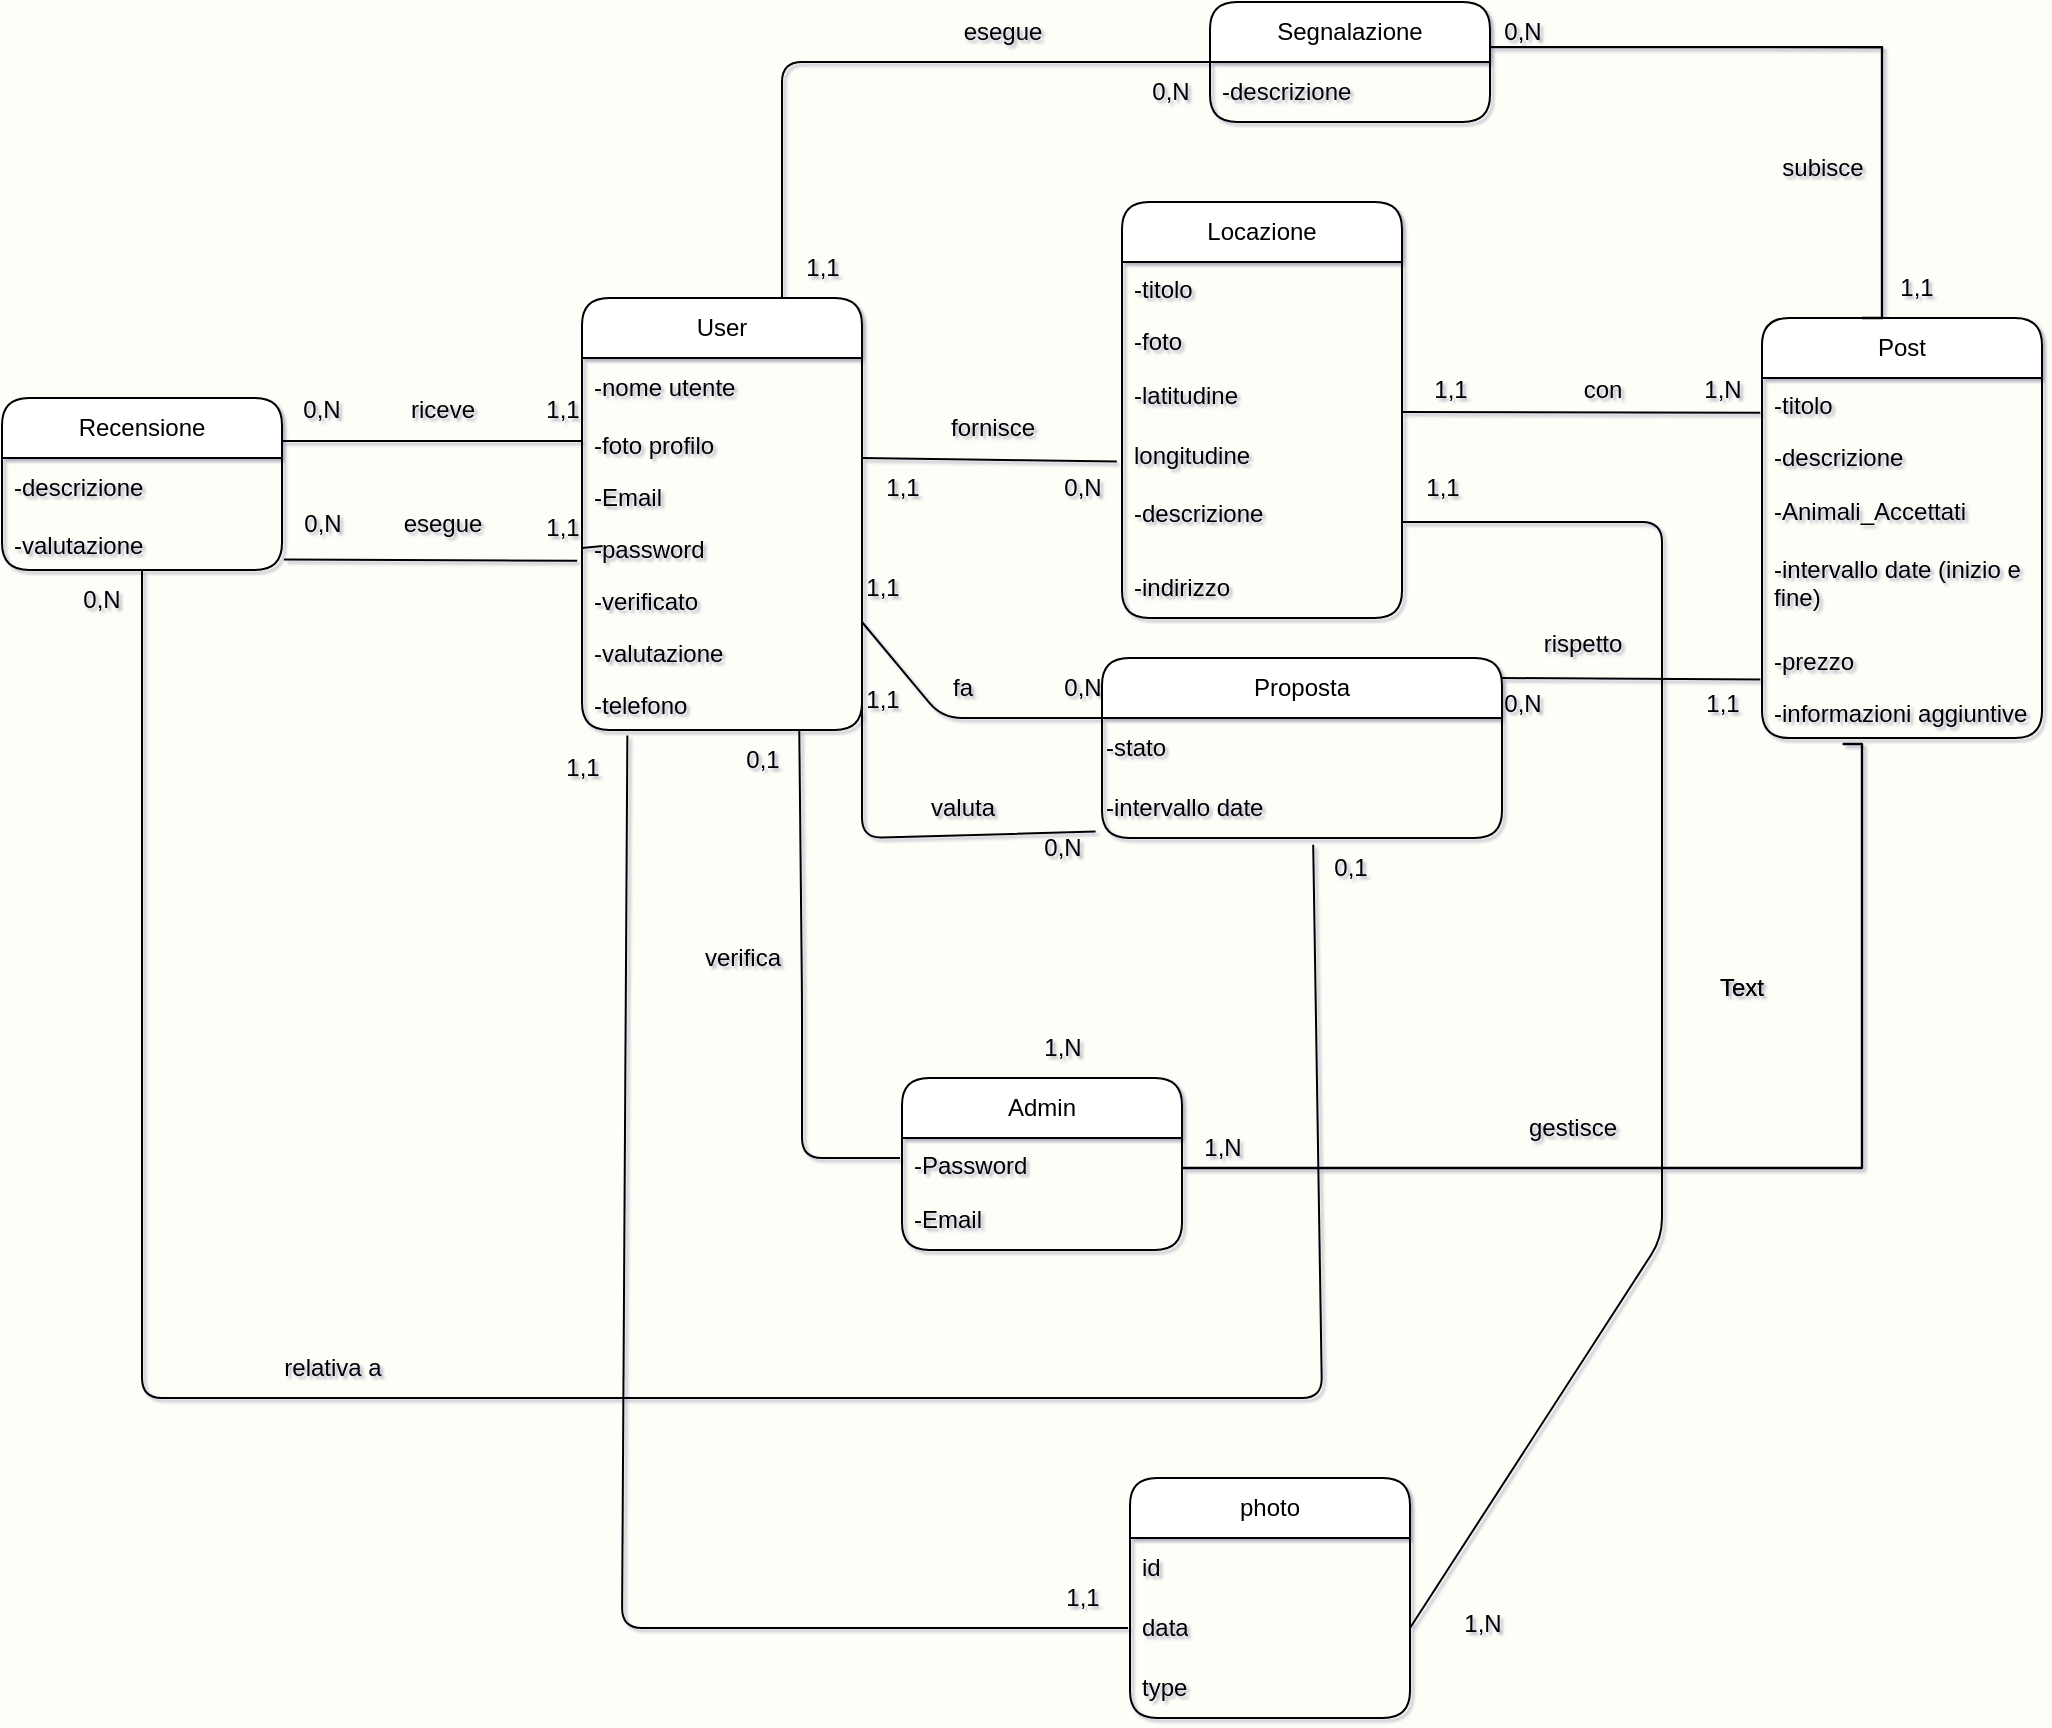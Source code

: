<mxfile pages="3">
    <diagram name="Pagina-1" id="62EFtFIlTdiLFEF6OG7A">
        <mxGraphModel dx="1595" dy="611" grid="1" gridSize="10" guides="1" tooltips="1" connect="1" arrows="1" fold="1" page="1" pageScale="1" pageWidth="827" pageHeight="1169" background="light-dark(#FFFDF7,#190033)" math="0" shadow="1">
            <root>
                <mxCell id="0"/>
                <mxCell id="1" parent="0"/>
                <mxCell id="St-9uAu0BUOOX0do4pgm-1" value="User" style="swimlane;fontStyle=0;childLayout=stackLayout;horizontal=1;startSize=30;horizontalStack=0;resizeParent=1;resizeParentMax=0;resizeLast=0;collapsible=1;marginBottom=0;whiteSpace=wrap;html=1;rounded=1;" parent="1" vertex="1">
                    <mxGeometry x="180" y="210" width="140" height="216" as="geometry"/>
                </mxCell>
                <mxCell id="St-9uAu0BUOOX0do4pgm-3" value="-nome utente" style="text;strokeColor=none;fillColor=none;align=left;verticalAlign=middle;spacingLeft=4;spacingRight=4;overflow=hidden;points=[[0,0.5],[1,0.5]];portConstraint=eastwest;rotatable=0;whiteSpace=wrap;html=1;rounded=1;" parent="St-9uAu0BUOOX0do4pgm-1" vertex="1">
                    <mxGeometry y="30" width="140" height="30" as="geometry"/>
                </mxCell>
                <mxCell id="N86cOKwH3iOJ5V4Ton-A-2" value="-foto profilo" style="text;strokeColor=none;fillColor=none;align=left;verticalAlign=top;spacingLeft=4;spacingRight=4;overflow=hidden;rotatable=0;points=[[0,0.5],[1,0.5]];portConstraint=eastwest;whiteSpace=wrap;html=1;rounded=1;" parent="St-9uAu0BUOOX0do4pgm-1" vertex="1">
                    <mxGeometry y="60" width="140" height="26" as="geometry"/>
                </mxCell>
                <mxCell id="N86cOKwH3iOJ5V4Ton-A-3" value="-Email" style="text;strokeColor=none;fillColor=none;align=left;verticalAlign=top;spacingLeft=4;spacingRight=4;overflow=hidden;rotatable=0;points=[[0,0.5],[1,0.5]];portConstraint=eastwest;whiteSpace=wrap;html=1;rounded=1;" parent="St-9uAu0BUOOX0do4pgm-1" vertex="1">
                    <mxGeometry y="86" width="140" height="26" as="geometry"/>
                </mxCell>
                <mxCell id="N86cOKwH3iOJ5V4Ton-A-4" value="-password" style="text;strokeColor=none;fillColor=none;align=left;verticalAlign=top;spacingLeft=4;spacingRight=4;overflow=hidden;rotatable=0;points=[[0,0.5],[1,0.5]];portConstraint=eastwest;whiteSpace=wrap;html=1;rounded=1;" parent="St-9uAu0BUOOX0do4pgm-1" vertex="1">
                    <mxGeometry y="112" width="140" height="26" as="geometry"/>
                </mxCell>
                <mxCell id="N86cOKwH3iOJ5V4Ton-A-15" value="-verificato " style="text;strokeColor=none;fillColor=none;align=left;verticalAlign=top;spacingLeft=4;spacingRight=4;overflow=hidden;rotatable=0;points=[[0,0.5],[1,0.5]];portConstraint=eastwest;whiteSpace=wrap;html=1;rounded=1;" parent="St-9uAu0BUOOX0do4pgm-1" vertex="1">
                    <mxGeometry y="138" width="140" height="26" as="geometry"/>
                </mxCell>
                <mxCell id="N86cOKwH3iOJ5V4Ton-A-14" value="-valutazione" style="text;strokeColor=none;fillColor=none;align=left;verticalAlign=top;spacingLeft=4;spacingRight=4;overflow=hidden;rotatable=0;points=[[0,0.5],[1,0.5]];portConstraint=eastwest;whiteSpace=wrap;html=1;rounded=1;" parent="St-9uAu0BUOOX0do4pgm-1" vertex="1">
                    <mxGeometry y="164" width="140" height="26" as="geometry"/>
                </mxCell>
                <mxCell id="g7s_SQnUVm_qu5aLHeUv-12" value="-telefono" style="text;strokeColor=none;fillColor=none;align=left;verticalAlign=top;spacingLeft=4;spacingRight=4;overflow=hidden;rotatable=0;points=[[0,0.5],[1,0.5]];portConstraint=eastwest;whiteSpace=wrap;html=1;rounded=1;" parent="St-9uAu0BUOOX0do4pgm-1" vertex="1">
                    <mxGeometry y="190" width="140" height="26" as="geometry"/>
                </mxCell>
                <mxCell id="St-9uAu0BUOOX0do4pgm-5" value="Admin" style="swimlane;fontStyle=0;childLayout=stackLayout;horizontal=1;startSize=30;horizontalStack=0;resizeParent=1;resizeParentMax=0;resizeLast=0;collapsible=1;marginBottom=0;whiteSpace=wrap;html=1;rounded=1;" parent="1" vertex="1">
                    <mxGeometry x="340" y="600" width="140" height="86" as="geometry"/>
                </mxCell>
                <mxCell id="g7s_SQnUVm_qu5aLHeUv-5" value="-Password" style="text;strokeColor=none;fillColor=none;align=left;verticalAlign=top;spacingLeft=4;spacingRight=4;overflow=hidden;rotatable=0;points=[[0,0.5],[1,0.5]];portConstraint=eastwest;whiteSpace=wrap;html=1;rounded=1;" parent="St-9uAu0BUOOX0do4pgm-5" vertex="1">
                    <mxGeometry y="30" width="140" height="26" as="geometry"/>
                </mxCell>
                <mxCell id="St-9uAu0BUOOX0do4pgm-8" value="-Email" style="text;strokeColor=none;fillColor=none;align=left;verticalAlign=middle;spacingLeft=4;spacingRight=4;overflow=hidden;points=[[0,0.5],[1,0.5]];portConstraint=eastwest;rotatable=0;whiteSpace=wrap;html=1;rounded=1;" parent="St-9uAu0BUOOX0do4pgm-5" vertex="1">
                    <mxGeometry y="56" width="140" height="30" as="geometry"/>
                </mxCell>
                <mxCell id="St-9uAu0BUOOX0do4pgm-13" value="Post" style="swimlane;fontStyle=0;childLayout=stackLayout;horizontal=1;startSize=30;horizontalStack=0;resizeParent=1;resizeParentMax=0;resizeLast=0;collapsible=1;marginBottom=0;whiteSpace=wrap;html=1;rounded=1;" parent="1" vertex="1">
                    <mxGeometry x="770" y="220" width="140" height="210" as="geometry"/>
                </mxCell>
                <mxCell id="g7s_SQnUVm_qu5aLHeUv-13" value="-titolo" style="text;strokeColor=none;fillColor=none;align=left;verticalAlign=top;spacingLeft=4;spacingRight=4;overflow=hidden;rotatable=0;points=[[0,0.5],[1,0.5]];portConstraint=eastwest;whiteSpace=wrap;html=1;rounded=1;" parent="St-9uAu0BUOOX0do4pgm-13" vertex="1">
                    <mxGeometry y="30" width="140" height="26" as="geometry"/>
                </mxCell>
                <mxCell id="g7s_SQnUVm_qu5aLHeUv-2" value="-descrizione" style="text;strokeColor=none;fillColor=none;align=left;verticalAlign=top;spacingLeft=4;spacingRight=4;overflow=hidden;rotatable=0;points=[[0,0.5],[1,0.5]];portConstraint=eastwest;whiteSpace=wrap;html=1;rounded=1;" parent="St-9uAu0BUOOX0do4pgm-13" vertex="1">
                    <mxGeometry y="56" width="140" height="26" as="geometry"/>
                </mxCell>
                <mxCell id="St-9uAu0BUOOX0do4pgm-15" value="-Animali_Accettati" style="text;strokeColor=none;fillColor=none;align=left;verticalAlign=middle;spacingLeft=4;spacingRight=4;overflow=hidden;points=[[0,0.5],[1,0.5]];portConstraint=eastwest;rotatable=0;whiteSpace=wrap;html=1;rounded=1;" parent="St-9uAu0BUOOX0do4pgm-13" vertex="1">
                    <mxGeometry y="82" width="140" height="30" as="geometry"/>
                </mxCell>
                <mxCell id="LK_rWgTIg-7SpxV3aSgW-1" value="-intervallo date (inizio e fine)" style="text;strokeColor=none;fillColor=none;align=left;verticalAlign=top;spacingLeft=4;spacingRight=4;overflow=hidden;rotatable=0;points=[[0,0.5],[1,0.5]];portConstraint=eastwest;whiteSpace=wrap;html=1;rounded=1;" parent="St-9uAu0BUOOX0do4pgm-13" vertex="1">
                    <mxGeometry y="112" width="140" height="46" as="geometry"/>
                </mxCell>
                <mxCell id="g7s_SQnUVm_qu5aLHeUv-11" value="-prezzo" style="text;strokeColor=none;fillColor=none;align=left;verticalAlign=top;spacingLeft=4;spacingRight=4;overflow=hidden;rotatable=0;points=[[0,0.5],[1,0.5]];portConstraint=eastwest;whiteSpace=wrap;html=1;rounded=1;" parent="St-9uAu0BUOOX0do4pgm-13" vertex="1">
                    <mxGeometry y="158" width="140" height="26" as="geometry"/>
                </mxCell>
                <mxCell id="g7s_SQnUVm_qu5aLHeUv-15" value="-informazioni aggiuntive" style="text;strokeColor=none;fillColor=none;align=left;verticalAlign=top;spacingLeft=4;spacingRight=4;overflow=hidden;rotatable=0;points=[[0,0.5],[1,0.5]];portConstraint=eastwest;whiteSpace=wrap;html=1;rounded=1;" parent="St-9uAu0BUOOX0do4pgm-13" vertex="1">
                    <mxGeometry y="184" width="140" height="26" as="geometry"/>
                </mxCell>
                <mxCell id="St-9uAu0BUOOX0do4pgm-17" value="Segnalazione" style="swimlane;fontStyle=0;childLayout=stackLayout;horizontal=1;startSize=30;horizontalStack=0;resizeParent=1;resizeParentMax=0;resizeLast=0;collapsible=1;marginBottom=0;whiteSpace=wrap;html=1;rounded=1;" parent="1" vertex="1">
                    <mxGeometry x="494" y="62" width="140" height="60" as="geometry"/>
                </mxCell>
                <mxCell id="St-9uAu0BUOOX0do4pgm-19" value="&lt;div&gt;-descrizione&lt;/div&gt;" style="text;strokeColor=none;fillColor=none;align=left;verticalAlign=middle;spacingLeft=4;spacingRight=4;overflow=hidden;points=[[0,0.5],[1,0.5]];portConstraint=eastwest;rotatable=0;whiteSpace=wrap;html=1;rounded=1;" parent="St-9uAu0BUOOX0do4pgm-17" vertex="1">
                    <mxGeometry y="30" width="140" height="30" as="geometry"/>
                </mxCell>
                <mxCell id="St-9uAu0BUOOX0do4pgm-42" style="edgeStyle=orthogonalEdgeStyle;rounded=1;orthogonalLoop=1;jettySize=auto;html=1;exitX=1;exitY=0.5;exitDx=0;exitDy=0;shape=link;width=0.196;entryX=0.288;entryY=1.115;entryDx=0;entryDy=0;entryPerimeter=0;" parent="1" target="g7s_SQnUVm_qu5aLHeUv-15" edge="1">
                    <mxGeometry relative="1" as="geometry">
                        <mxPoint x="723" y="440" as="targetPoint"/>
                        <mxPoint x="480" y="645" as="sourcePoint"/>
                        <Array as="points">
                            <mxPoint x="820" y="645"/>
                            <mxPoint x="820" y="433"/>
                        </Array>
                    </mxGeometry>
                </mxCell>
                <mxCell id="St-9uAu0BUOOX0do4pgm-46" value="verifica" style="text;html=1;align=center;verticalAlign=middle;resizable=0;points=[];autosize=1;strokeColor=none;fillColor=none;rounded=1;" parent="1" vertex="1">
                    <mxGeometry x="230" y="525" width="60" height="30" as="geometry"/>
                </mxCell>
                <mxCell id="St-9uAu0BUOOX0do4pgm-50" value="fornisce" style="text;html=1;align=center;verticalAlign=middle;resizable=0;points=[];autosize=1;strokeColor=none;fillColor=none;rounded=1;" parent="1" vertex="1">
                    <mxGeometry x="350" y="260" width="70" height="30" as="geometry"/>
                </mxCell>
                <mxCell id="St-9uAu0BUOOX0do4pgm-51" value="gestisce" style="text;html=1;align=center;verticalAlign=middle;resizable=0;points=[];autosize=1;strokeColor=none;fillColor=none;rounded=1;" parent="1" vertex="1">
                    <mxGeometry x="640" y="610" width="70" height="30" as="geometry"/>
                </mxCell>
                <mxCell id="St-9uAu0BUOOX0do4pgm-53" value="esegue" style="text;html=1;align=center;verticalAlign=middle;resizable=0;points=[];autosize=1;strokeColor=none;fillColor=none;rounded=1;" parent="1" vertex="1">
                    <mxGeometry x="360" y="62" width="60" height="30" as="geometry"/>
                </mxCell>
                <mxCell id="St-9uAu0BUOOX0do4pgm-54" value="subisce" style="text;html=1;align=center;verticalAlign=middle;resizable=0;points=[];autosize=1;strokeColor=none;fillColor=none;rounded=1;" parent="1" vertex="1">
                    <mxGeometry x="770" y="130" width="60" height="30" as="geometry"/>
                </mxCell>
                <mxCell id="St-9uAu0BUOOX0do4pgm-61" value="1,N" style="text;html=1;align=center;verticalAlign=middle;resizable=0;points=[];autosize=1;strokeColor=none;fillColor=none;rounded=1;" parent="1" vertex="1">
                    <mxGeometry x="400" y="570" width="40" height="30" as="geometry"/>
                </mxCell>
                <mxCell id="St-9uAu0BUOOX0do4pgm-62" value="0,1" style="text;html=1;align=center;verticalAlign=middle;resizable=0;points=[];autosize=1;strokeColor=none;fillColor=none;rounded=1;" parent="1" vertex="1">
                    <mxGeometry x="250" y="426" width="40" height="30" as="geometry"/>
                </mxCell>
                <mxCell id="St-9uAu0BUOOX0do4pgm-63" value="1,N" style="text;html=1;align=center;verticalAlign=middle;resizable=0;points=[];autosize=1;strokeColor=none;fillColor=none;rounded=1;" parent="1" vertex="1">
                    <mxGeometry x="480" y="620" width="40" height="30" as="geometry"/>
                </mxCell>
                <mxCell id="St-9uAu0BUOOX0do4pgm-69" value="1,1" style="text;html=1;align=center;verticalAlign=middle;resizable=0;points=[];autosize=1;strokeColor=none;fillColor=none;rounded=1;" parent="1" vertex="1">
                    <mxGeometry x="280" y="180" width="40" height="30" as="geometry"/>
                </mxCell>
                <mxCell id="St-9uAu0BUOOX0do4pgm-70" value="0,N" style="text;html=1;align=center;verticalAlign=middle;resizable=0;points=[];autosize=1;strokeColor=none;fillColor=none;rounded=1;" parent="1" vertex="1">
                    <mxGeometry x="454" y="92" width="40" height="30" as="geometry"/>
                </mxCell>
                <mxCell id="St-9uAu0BUOOX0do4pgm-71" value="0,N" style="text;html=1;align=center;verticalAlign=middle;resizable=0;points=[];autosize=1;strokeColor=none;fillColor=none;rounded=1;" parent="1" vertex="1">
                    <mxGeometry x="630" y="62" width="40" height="30" as="geometry"/>
                </mxCell>
                <mxCell id="St-9uAu0BUOOX0do4pgm-73" value="1,1" style="text;html=1;align=center;verticalAlign=middle;resizable=0;points=[];autosize=1;strokeColor=none;fillColor=none;rounded=1;" parent="1" vertex="1">
                    <mxGeometry x="827" y="190" width="40" height="30" as="geometry"/>
                </mxCell>
                <mxCell id="St-9uAu0BUOOX0do4pgm-79" value="0,N" style="text;html=1;align=center;verticalAlign=middle;resizable=0;points=[];autosize=1;strokeColor=none;fillColor=none;rounded=1;" parent="1" vertex="1">
                    <mxGeometry x="410" y="290" width="40" height="30" as="geometry"/>
                </mxCell>
                <mxCell id="St-9uAu0BUOOX0do4pgm-78" value="1,1" style="text;html=1;align=center;verticalAlign=middle;resizable=0;points=[];autosize=1;strokeColor=none;fillColor=none;rounded=1;" parent="1" vertex="1">
                    <mxGeometry x="320" y="290" width="40" height="30" as="geometry"/>
                </mxCell>
                <mxCell id="g7s_SQnUVm_qu5aLHeUv-4" style="edgeStyle=orthogonalEdgeStyle;rounded=1;orthogonalLoop=1;jettySize=auto;html=1;exitX=1.003;exitY=0.376;exitDx=0;exitDy=0;entryX=0.357;entryY=0;entryDx=0;entryDy=0;entryPerimeter=0;shape=link;width=-0.182;exitPerimeter=0;" parent="1" source="St-9uAu0BUOOX0do4pgm-17" target="St-9uAu0BUOOX0do4pgm-13" edge="1">
                    <mxGeometry relative="1" as="geometry">
                        <mxPoint x="630" y="131" as="sourcePoint"/>
                        <Array as="points">
                            <mxPoint x="830" y="85"/>
                            <mxPoint x="830" y="220"/>
                        </Array>
                    </mxGeometry>
                </mxCell>
                <mxCell id="QI1vVgjxCqwTIBbzZpBC-4" value="Proposta" style="swimlane;fontStyle=0;childLayout=stackLayout;horizontal=1;startSize=30;horizontalStack=0;resizeParent=1;resizeParentMax=0;resizeLast=0;collapsible=1;marginBottom=0;whiteSpace=wrap;html=1;rounded=1;" parent="1" vertex="1">
                    <mxGeometry x="440" y="390" width="200" height="90" as="geometry"/>
                </mxCell>
                <mxCell id="QI1vVgjxCqwTIBbzZpBC-26" value="-stato" style="text;html=1;align=left;verticalAlign=middle;resizable=0;points=[];autosize=1;strokeColor=none;fillColor=none;rounded=1;" parent="QI1vVgjxCqwTIBbzZpBC-4" vertex="1">
                    <mxGeometry y="30" width="200" height="30" as="geometry"/>
                </mxCell>
                <mxCell id="LK_rWgTIg-7SpxV3aSgW-10" value="-intervallo date" style="text;html=1;align=left;verticalAlign=middle;resizable=0;points=[];autosize=1;strokeColor=none;fillColor=none;rounded=1;" parent="QI1vVgjxCqwTIBbzZpBC-4" vertex="1">
                    <mxGeometry y="60" width="200" height="30" as="geometry"/>
                </mxCell>
                <mxCell id="QI1vVgjxCqwTIBbzZpBC-27" value="1,1" style="text;html=1;align=center;verticalAlign=middle;resizable=0;points=[];autosize=1;strokeColor=none;fillColor=none;rounded=1;" parent="1" vertex="1">
                    <mxGeometry x="310" y="396" width="40" height="30" as="geometry"/>
                </mxCell>
                <mxCell id="XhUSFfAfBRlm4WyPhcBC-12" value="1,1" style="text;html=1;align=center;verticalAlign=middle;resizable=0;points=[];autosize=1;strokeColor=none;fillColor=none;rounded=1;" parent="1" vertex="1">
                    <mxGeometry x="310" y="340" width="40" height="30" as="geometry"/>
                </mxCell>
                <mxCell id="XhUSFfAfBRlm4WyPhcBC-13" value="0,N" style="text;html=1;align=center;verticalAlign=middle;resizable=0;points=[];autosize=1;strokeColor=none;fillColor=none;rounded=1;" parent="1" vertex="1">
                    <mxGeometry x="400" y="470" width="40" height="30" as="geometry"/>
                </mxCell>
                <mxCell id="XhUSFfAfBRlm4WyPhcBC-17" value="0,N" style="text;html=1;align=center;verticalAlign=middle;resizable=0;points=[];autosize=1;strokeColor=none;fillColor=none;rounded=1;" parent="1" vertex="1">
                    <mxGeometry x="410" y="390" width="40" height="30" as="geometry"/>
                </mxCell>
                <mxCell id="LK_rWgTIg-7SpxV3aSgW-2" value="Recensione " style="swimlane;fontStyle=0;childLayout=stackLayout;horizontal=1;startSize=30;horizontalStack=0;resizeParent=1;resizeParentMax=0;resizeLast=0;collapsible=1;marginBottom=0;whiteSpace=wrap;html=1;rounded=1;" parent="1" vertex="1">
                    <mxGeometry x="-110" y="260" width="140" height="86" as="geometry">
                        <mxRectangle x="1180" y="432" width="240" height="30" as="alternateBounds"/>
                    </mxGeometry>
                </mxCell>
                <mxCell id="LK_rWgTIg-7SpxV3aSgW-3" value="-descrizione" style="text;strokeColor=none;fillColor=none;align=left;verticalAlign=middle;spacingLeft=4;spacingRight=4;overflow=hidden;points=[[0,0.5],[1,0.5]];portConstraint=eastwest;rotatable=0;whiteSpace=wrap;html=1;rounded=1;" parent="LK_rWgTIg-7SpxV3aSgW-2" vertex="1">
                    <mxGeometry y="30" width="140" height="30" as="geometry"/>
                </mxCell>
                <mxCell id="LK_rWgTIg-7SpxV3aSgW-4" value="-valutazione" style="text;strokeColor=none;fillColor=none;align=left;verticalAlign=top;spacingLeft=4;spacingRight=4;overflow=hidden;rotatable=0;points=[[0,0.5],[1,0.5]];portConstraint=eastwest;whiteSpace=wrap;html=1;rounded=1;" parent="LK_rWgTIg-7SpxV3aSgW-2" vertex="1">
                    <mxGeometry y="60" width="140" height="26" as="geometry"/>
                </mxCell>
                <mxCell id="LK_rWgTIg-7SpxV3aSgW-8" value="" style="endArrow=none;html=1;rounded=1;entryX=0;entryY=0;entryDx=0;entryDy=0;entryPerimeter=0;exitX=0;exitY=1;exitDx=0;exitDy=0;exitPerimeter=0;" parent="1" source="St-9uAu0BUOOX0do4pgm-69" target="St-9uAu0BUOOX0do4pgm-19" edge="1">
                    <mxGeometry width="50" height="50" relative="1" as="geometry">
                        <mxPoint x="450" y="200" as="sourcePoint"/>
                        <mxPoint x="485" y="88" as="targetPoint"/>
                        <Array as="points">
                            <mxPoint x="280" y="92"/>
                            <mxPoint x="450" y="92"/>
                        </Array>
                    </mxGeometry>
                </mxCell>
                <mxCell id="LK_rWgTIg-7SpxV3aSgW-15" value="Locazione" style="swimlane;fontStyle=0;childLayout=stackLayout;horizontal=1;startSize=30;horizontalStack=0;resizeParent=1;resizeParentMax=0;resizeLast=0;collapsible=1;marginBottom=0;whiteSpace=wrap;html=1;rounded=1;" parent="1" vertex="1">
                    <mxGeometry x="450" y="162" width="140" height="208" as="geometry"/>
                </mxCell>
                <mxCell id="LK_rWgTIg-7SpxV3aSgW-17" value="-titolo" style="text;strokeColor=none;fillColor=none;align=left;verticalAlign=top;spacingLeft=4;spacingRight=4;overflow=hidden;rotatable=0;points=[[0,0.5],[1,0.5]];portConstraint=eastwest;whiteSpace=wrap;html=1;rounded=1;" parent="LK_rWgTIg-7SpxV3aSgW-15" vertex="1">
                    <mxGeometry y="30" width="140" height="26" as="geometry"/>
                </mxCell>
                <mxCell id="LK_rWgTIg-7SpxV3aSgW-18" value="-foto&amp;nbsp;" style="text;strokeColor=none;fillColor=none;align=left;verticalAlign=top;spacingLeft=4;spacingRight=4;overflow=hidden;rotatable=0;points=[[0,0.5],[1,0.5]];portConstraint=eastwest;whiteSpace=wrap;html=1;rounded=1;" parent="LK_rWgTIg-7SpxV3aSgW-15" vertex="1">
                    <mxGeometry y="56" width="140" height="26" as="geometry"/>
                </mxCell>
                <mxCell id="PYwElDgGKd6QntwyOTN1-1" value="-latitudine" style="text;strokeColor=none;fillColor=none;align=left;verticalAlign=middle;spacingLeft=4;spacingRight=4;overflow=hidden;points=[[0,0.5],[1,0.5]];portConstraint=eastwest;rotatable=0;whiteSpace=wrap;html=1;rounded=1;" parent="LK_rWgTIg-7SpxV3aSgW-15" vertex="1">
                    <mxGeometry y="82" width="140" height="30" as="geometry"/>
                </mxCell>
                <mxCell id="PYwElDgGKd6QntwyOTN1-2" value="longitudine" style="text;strokeColor=none;fillColor=none;align=left;verticalAlign=middle;spacingLeft=4;spacingRight=4;overflow=hidden;points=[[0,0.5],[1,0.5]];portConstraint=eastwest;rotatable=0;whiteSpace=wrap;html=1;rounded=1;" parent="LK_rWgTIg-7SpxV3aSgW-15" vertex="1">
                    <mxGeometry y="112" width="140" height="30" as="geometry"/>
                </mxCell>
                <mxCell id="LK_rWgTIg-7SpxV3aSgW-19" value="-descrizione" style="text;strokeColor=none;fillColor=none;align=left;verticalAlign=top;spacingLeft=4;spacingRight=4;overflow=hidden;rotatable=0;points=[[0,0.5],[1,0.5]];portConstraint=eastwest;whiteSpace=wrap;html=1;rounded=1;" parent="LK_rWgTIg-7SpxV3aSgW-15" vertex="1">
                    <mxGeometry y="142" width="140" height="36" as="geometry"/>
                </mxCell>
                <mxCell id="PYwElDgGKd6QntwyOTN1-3" value="-indirizzo" style="text;strokeColor=none;fillColor=none;align=left;verticalAlign=middle;spacingLeft=4;spacingRight=4;overflow=hidden;points=[[0,0.5],[1,0.5]];portConstraint=eastwest;rotatable=0;whiteSpace=wrap;html=1;rounded=1;" parent="LK_rWgTIg-7SpxV3aSgW-15" vertex="1">
                    <mxGeometry y="178" width="140" height="30" as="geometry"/>
                </mxCell>
                <mxCell id="LK_rWgTIg-7SpxV3aSgW-25" value="" style="endArrow=none;html=1;rounded=1;entryX=0.935;entryY=0.06;entryDx=0;entryDy=0;entryPerimeter=0;" parent="1" target="St-9uAu0BUOOX0do4pgm-79" edge="1">
                    <mxGeometry width="50" height="50" relative="1" as="geometry">
                        <mxPoint x="320" y="290" as="sourcePoint"/>
                        <mxPoint x="403.5" y="286.64" as="targetPoint"/>
                        <Array as="points"/>
                    </mxGeometry>
                </mxCell>
                <mxCell id="LK_rWgTIg-7SpxV3aSgW-26" value="" style="endArrow=none;html=1;rounded=1;entryX=-0.006;entryY=0.667;entryDx=0;entryDy=0;entryPerimeter=0;" parent="1" target="g7s_SQnUVm_qu5aLHeUv-13" edge="1">
                    <mxGeometry width="50" height="50" relative="1" as="geometry">
                        <mxPoint x="590" y="267" as="sourcePoint"/>
                        <mxPoint x="589" y="218" as="targetPoint"/>
                    </mxGeometry>
                </mxCell>
                <mxCell id="LK_rWgTIg-7SpxV3aSgW-27" value="con" style="text;html=1;align=center;verticalAlign=middle;resizable=0;points=[];autosize=1;strokeColor=none;fillColor=none;rounded=1;" parent="1" vertex="1">
                    <mxGeometry x="670" y="241" width="40" height="30" as="geometry"/>
                </mxCell>
                <mxCell id="LK_rWgTIg-7SpxV3aSgW-28" value="" style="endArrow=none;html=1;rounded=1;entryX=0.776;entryY=1.012;entryDx=0;entryDy=0;entryPerimeter=0;" parent="1" target="g7s_SQnUVm_qu5aLHeUv-12" edge="1">
                    <mxGeometry width="50" height="50" relative="1" as="geometry">
                        <mxPoint x="339" y="640" as="sourcePoint"/>
                        <mxPoint x="290" y="440" as="targetPoint"/>
                        <Array as="points">
                            <mxPoint x="290" y="640"/>
                            <mxPoint x="290" y="560"/>
                        </Array>
                    </mxGeometry>
                </mxCell>
                <mxCell id="LK_rWgTIg-7SpxV3aSgW-33" value="1,1" style="text;html=1;align=center;verticalAlign=middle;resizable=0;points=[];autosize=1;strokeColor=none;fillColor=none;rounded=1;" parent="1" vertex="1">
                    <mxGeometry x="594" y="241" width="40" height="30" as="geometry"/>
                </mxCell>
                <mxCell id="LK_rWgTIg-7SpxV3aSgW-34" value="1,N" style="text;html=1;align=center;verticalAlign=middle;resizable=0;points=[];autosize=1;strokeColor=none;fillColor=none;rounded=1;" parent="1" vertex="1">
                    <mxGeometry x="730" y="241" width="40" height="30" as="geometry"/>
                </mxCell>
                <mxCell id="FGoZ48OgDiTH2Jhmd4TZ-1" value="" style="endArrow=none;html=1;rounded=1;entryX=0;entryY=0.442;entryDx=0;entryDy=0;entryPerimeter=0;exitX=1;exitY=0.25;exitDx=0;exitDy=0;" parent="1" source="LK_rWgTIg-7SpxV3aSgW-2" target="N86cOKwH3iOJ5V4Ton-A-2" edge="1">
                    <mxGeometry width="50" height="50" relative="1" as="geometry">
                        <mxPoint x="40" y="276" as="sourcePoint"/>
                        <mxPoint x="180" y="250" as="targetPoint"/>
                    </mxGeometry>
                </mxCell>
                <mxCell id="FGoZ48OgDiTH2Jhmd4TZ-2" value="" style="endArrow=none;html=1;rounded=1;entryX=0;entryY=0.5;entryDx=0;entryDy=0;exitX=1.007;exitY=0.8;exitDx=0;exitDy=0;exitPerimeter=0;" parent="1" source="FGoZ48OgDiTH2Jhmd4TZ-6" target="N86cOKwH3iOJ5V4Ton-A-4" edge="1">
                    <mxGeometry width="50" height="50" relative="1" as="geometry">
                        <mxPoint x="70" y="310" as="sourcePoint"/>
                        <mxPoint x="380" y="160" as="targetPoint"/>
                    </mxGeometry>
                </mxCell>
                <mxCell id="FGoZ48OgDiTH2Jhmd4TZ-3" value="0,N" style="text;html=1;align=center;verticalAlign=middle;whiteSpace=wrap;rounded=1;" parent="1" vertex="1">
                    <mxGeometry x="20" y="251" width="60" height="30" as="geometry"/>
                </mxCell>
                <mxCell id="FGoZ48OgDiTH2Jhmd4TZ-4" value="0,N" style="text;html=1;align=center;verticalAlign=middle;resizable=0;points=[];autosize=1;strokeColor=none;fillColor=none;rounded=1;" parent="1" vertex="1">
                    <mxGeometry x="30" y="308" width="40" height="30" as="geometry"/>
                </mxCell>
                <mxCell id="FGoZ48OgDiTH2Jhmd4TZ-5" value="1,1" style="text;html=1;align=center;verticalAlign=middle;resizable=0;points=[];autosize=1;strokeColor=none;fillColor=none;rounded=1;" parent="1" vertex="1">
                    <mxGeometry x="150" y="251" width="40" height="30" as="geometry"/>
                </mxCell>
                <mxCell id="FGoZ48OgDiTH2Jhmd4TZ-8" value="" style="endArrow=none;html=1;rounded=1;exitX=1;exitY=0.5;exitDx=0;exitDy=0;entryX=-0.016;entryY=0.893;entryDx=0;entryDy=0;entryPerimeter=0;" parent="1" source="g7s_SQnUVm_qu5aLHeUv-12" target="LK_rWgTIg-7SpxV3aSgW-10" edge="1">
                    <mxGeometry width="50" height="50" relative="1" as="geometry">
                        <mxPoint x="610" y="540" as="sourcePoint"/>
                        <mxPoint x="660" y="490" as="targetPoint"/>
                        <Array as="points">
                            <mxPoint x="320" y="480"/>
                        </Array>
                    </mxGeometry>
                </mxCell>
                <mxCell id="FGoZ48OgDiTH2Jhmd4TZ-9" value="" style="endArrow=none;html=1;rounded=1;entryX=0;entryY=0;entryDx=0;entryDy=0;entryPerimeter=0;" parent="1" target="QI1vVgjxCqwTIBbzZpBC-26" edge="1">
                    <mxGeometry width="50" height="50" relative="1" as="geometry">
                        <mxPoint x="320" y="372" as="sourcePoint"/>
                        <mxPoint x="660" y="490" as="targetPoint"/>
                        <Array as="points">
                            <mxPoint x="360" y="420"/>
                        </Array>
                    </mxGeometry>
                </mxCell>
                <mxCell id="FGoZ48OgDiTH2Jhmd4TZ-10" value="" style="endArrow=none;html=1;rounded=1;entryX=-0.006;entryY=-0.123;entryDx=0;entryDy=0;entryPerimeter=0;" parent="1" target="g7s_SQnUVm_qu5aLHeUv-15" edge="1">
                    <mxGeometry width="50" height="50" relative="1" as="geometry">
                        <mxPoint x="640" y="400" as="sourcePoint"/>
                        <mxPoint x="660" y="490" as="targetPoint"/>
                    </mxGeometry>
                </mxCell>
                <mxCell id="FGoZ48OgDiTH2Jhmd4TZ-12" value="fa" style="text;html=1;align=center;verticalAlign=middle;resizable=0;points=[];autosize=1;strokeColor=none;fillColor=none;rotation=0;rounded=1;" parent="1" vertex="1">
                    <mxGeometry x="355" y="390" width="30" height="30" as="geometry"/>
                </mxCell>
                <mxCell id="FGoZ48OgDiTH2Jhmd4TZ-13" value="valuta" style="text;html=1;align=center;verticalAlign=middle;resizable=0;points=[];autosize=1;strokeColor=none;fillColor=none;rotation=0;rounded=1;" parent="1" vertex="1">
                    <mxGeometry x="340" y="450" width="60" height="30" as="geometry"/>
                </mxCell>
                <mxCell id="FGoZ48OgDiTH2Jhmd4TZ-15" value="" style="endArrow=none;html=1;rounded=1;entryX=0.69;entryY=1.047;entryDx=0;entryDy=0;exitX=1.007;exitY=0.8;exitDx=0;exitDy=0;exitPerimeter=0;entryPerimeter=0;" parent="1" source="LK_rWgTIg-7SpxV3aSgW-4" target="FGoZ48OgDiTH2Jhmd4TZ-6" edge="1">
                    <mxGeometry width="50" height="50" relative="1" as="geometry">
                        <mxPoint x="41" y="333" as="sourcePoint"/>
                        <mxPoint x="180" y="335" as="targetPoint"/>
                    </mxGeometry>
                </mxCell>
                <mxCell id="FGoZ48OgDiTH2Jhmd4TZ-6" value="1,1" style="text;html=1;align=center;verticalAlign=middle;resizable=0;points=[];autosize=1;strokeColor=none;fillColor=none;rounded=1;" parent="1" vertex="1">
                    <mxGeometry x="150" y="310" width="40" height="30" as="geometry"/>
                </mxCell>
                <mxCell id="FGoZ48OgDiTH2Jhmd4TZ-16" value="riceve" style="text;html=1;align=center;verticalAlign=middle;resizable=0;points=[];autosize=1;strokeColor=none;fillColor=none;rounded=1;" parent="1" vertex="1">
                    <mxGeometry x="80" y="251" width="60" height="30" as="geometry"/>
                </mxCell>
                <mxCell id="FGoZ48OgDiTH2Jhmd4TZ-17" value="esegue" style="text;html=1;align=center;verticalAlign=middle;resizable=0;points=[];autosize=1;strokeColor=none;fillColor=none;rounded=1;" parent="1" vertex="1">
                    <mxGeometry x="80" y="308" width="60" height="30" as="geometry"/>
                </mxCell>
                <mxCell id="FGoZ48OgDiTH2Jhmd4TZ-20" value="0,N" style="text;html=1;align=center;verticalAlign=middle;resizable=0;points=[];autosize=1;strokeColor=none;fillColor=none;rounded=1;" parent="1" vertex="1">
                    <mxGeometry x="630" y="398" width="40" height="30" as="geometry"/>
                </mxCell>
                <mxCell id="FGoZ48OgDiTH2Jhmd4TZ-21" value="1,1" style="text;html=1;align=center;verticalAlign=middle;resizable=0;points=[];autosize=1;strokeColor=none;fillColor=none;rounded=1;" parent="1" vertex="1">
                    <mxGeometry x="730" y="398" width="40" height="30" as="geometry"/>
                </mxCell>
                <mxCell id="FGoZ48OgDiTH2Jhmd4TZ-22" value="rispetto" style="text;html=1;align=center;verticalAlign=middle;resizable=0;points=[];autosize=1;strokeColor=none;fillColor=none;rounded=1;" parent="1" vertex="1">
                    <mxGeometry x="650" y="368" width="60" height="30" as="geometry"/>
                </mxCell>
                <mxCell id="FGoZ48OgDiTH2Jhmd4TZ-24" value="" style="endArrow=none;html=1;rounded=1;exitX=0.5;exitY=1;exitDx=0;exitDy=0;entryX=0.528;entryY=1.113;entryDx=0;entryDy=0;entryPerimeter=0;" parent="1" source="LK_rWgTIg-7SpxV3aSgW-2" target="LK_rWgTIg-7SpxV3aSgW-10" edge="1">
                    <mxGeometry width="50" height="50" relative="1" as="geometry">
                        <mxPoint x="370" y="610" as="sourcePoint"/>
                        <mxPoint x="420" y="560" as="targetPoint"/>
                        <Array as="points">
                            <mxPoint x="-40" y="600"/>
                            <mxPoint x="-40" y="760"/>
                            <mxPoint x="550" y="760"/>
                        </Array>
                    </mxGeometry>
                </mxCell>
                <mxCell id="FGoZ48OgDiTH2Jhmd4TZ-25" value="0,N" style="text;html=1;align=center;verticalAlign=middle;whiteSpace=wrap;rounded=1;" parent="1" vertex="1">
                    <mxGeometry x="-90" y="346" width="60" height="30" as="geometry"/>
                </mxCell>
                <mxCell id="FGoZ48OgDiTH2Jhmd4TZ-26" value="relativa a" style="text;html=1;align=center;verticalAlign=middle;resizable=0;points=[];autosize=1;strokeColor=none;fillColor=none;rounded=1;" parent="1" vertex="1">
                    <mxGeometry x="20" y="730" width="70" height="30" as="geometry"/>
                </mxCell>
                <mxCell id="FGoZ48OgDiTH2Jhmd4TZ-27" value="0,1" style="text;html=1;align=center;verticalAlign=middle;resizable=0;points=[];autosize=1;strokeColor=none;fillColor=none;rounded=1;" parent="1" vertex="1">
                    <mxGeometry x="544" y="480" width="40" height="30" as="geometry"/>
                </mxCell>
                <mxCell id="NGPd4OX_sAM26wYgHrGU-1" value="photo" style="swimlane;fontStyle=0;childLayout=stackLayout;horizontal=1;startSize=30;horizontalStack=0;resizeParent=1;resizeParentMax=0;resizeLast=0;collapsible=1;marginBottom=0;whiteSpace=wrap;html=1;rounded=1;" parent="1" vertex="1">
                    <mxGeometry x="454" y="800" width="140" height="120" as="geometry"/>
                </mxCell>
                <mxCell id="NGPd4OX_sAM26wYgHrGU-2" value="id" style="text;strokeColor=none;fillColor=none;align=left;verticalAlign=middle;spacingLeft=4;spacingRight=4;overflow=hidden;points=[[0,0.5],[1,0.5]];portConstraint=eastwest;rotatable=0;whiteSpace=wrap;html=1;rounded=1;" parent="NGPd4OX_sAM26wYgHrGU-1" vertex="1">
                    <mxGeometry y="30" width="140" height="30" as="geometry"/>
                </mxCell>
                <mxCell id="NGPd4OX_sAM26wYgHrGU-3" value="data" style="text;strokeColor=none;fillColor=none;align=left;verticalAlign=middle;spacingLeft=4;spacingRight=4;overflow=hidden;points=[[0,0.5],[1,0.5]];portConstraint=eastwest;rotatable=0;whiteSpace=wrap;html=1;rounded=1;" parent="NGPd4OX_sAM26wYgHrGU-1" vertex="1">
                    <mxGeometry y="60" width="140" height="30" as="geometry"/>
                </mxCell>
                <mxCell id="NGPd4OX_sAM26wYgHrGU-4" value="type" style="text;strokeColor=none;fillColor=none;align=left;verticalAlign=middle;spacingLeft=4;spacingRight=4;overflow=hidden;points=[[0,0.5],[1,0.5]];portConstraint=eastwest;rotatable=0;whiteSpace=wrap;html=1;rounded=1;" parent="NGPd4OX_sAM26wYgHrGU-1" vertex="1">
                    <mxGeometry y="90" width="140" height="30" as="geometry"/>
                </mxCell>
                <mxCell id="NGPd4OX_sAM26wYgHrGU-5" value="" style="endArrow=none;html=1;rounded=1;entryX=0.162;entryY=1.104;entryDx=0;entryDy=0;entryPerimeter=0;" parent="1" target="g7s_SQnUVm_qu5aLHeUv-12" edge="1">
                    <mxGeometry width="50" height="50" relative="1" as="geometry">
                        <mxPoint x="453" y="875" as="sourcePoint"/>
                        <mxPoint x="780" y="560" as="targetPoint"/>
                        <Array as="points">
                            <mxPoint x="200" y="875"/>
                        </Array>
                    </mxGeometry>
                </mxCell>
                <mxCell id="NGPd4OX_sAM26wYgHrGU-6" value="" style="endArrow=none;html=1;rounded=1;exitX=1;exitY=0.5;exitDx=0;exitDy=0;entryX=1;entryY=0.5;entryDx=0;entryDy=0;" parent="1" source="NGPd4OX_sAM26wYgHrGU-3" target="LK_rWgTIg-7SpxV3aSgW-19" edge="1">
                    <mxGeometry width="50" height="50" relative="1" as="geometry">
                        <mxPoint x="730" y="640" as="sourcePoint"/>
                        <mxPoint x="690" y="320" as="targetPoint"/>
                        <Array as="points">
                            <mxPoint x="720" y="680"/>
                            <mxPoint x="720" y="322"/>
                        </Array>
                    </mxGeometry>
                </mxCell>
                <mxCell id="NGPd4OX_sAM26wYgHrGU-7" value="Text" style="text;html=1;align=center;verticalAlign=middle;whiteSpace=wrap;rounded=1;" parent="1" vertex="1">
                    <mxGeometry x="730" y="540" width="60" height="30" as="geometry"/>
                </mxCell>
                <mxCell id="NGPd4OX_sAM26wYgHrGU-8" value="Text" style="text;html=1;align=center;verticalAlign=middle;whiteSpace=wrap;rounded=1;" parent="1" vertex="1">
                    <mxGeometry x="730" y="540" width="60" height="30" as="geometry"/>
                </mxCell>
                <mxCell id="NGPd4OX_sAM26wYgHrGU-9" value="1,1" style="text;html=1;align=center;verticalAlign=middle;resizable=0;points=[];autosize=1;strokeColor=none;fillColor=none;rounded=1;" parent="1" vertex="1">
                    <mxGeometry x="160" y="430" width="40" height="30" as="geometry"/>
                </mxCell>
                <mxCell id="NGPd4OX_sAM26wYgHrGU-10" value="1,1" style="text;html=1;align=center;verticalAlign=middle;resizable=0;points=[];autosize=1;strokeColor=none;fillColor=none;rounded=1;" parent="1" vertex="1">
                    <mxGeometry x="410" y="845" width="40" height="30" as="geometry"/>
                </mxCell>
                <mxCell id="NGPd4OX_sAM26wYgHrGU-11" value="1,1" style="text;html=1;align=center;verticalAlign=middle;resizable=0;points=[];autosize=1;strokeColor=none;fillColor=none;rounded=1;" parent="1" vertex="1">
                    <mxGeometry x="590" y="290" width="40" height="30" as="geometry"/>
                </mxCell>
                <mxCell id="NGPd4OX_sAM26wYgHrGU-12" value="1,N" style="text;html=1;align=center;verticalAlign=middle;resizable=0;points=[];autosize=1;strokeColor=none;fillColor=none;rounded=1;" parent="1" vertex="1">
                    <mxGeometry x="610" y="858" width="40" height="30" as="geometry"/>
                </mxCell>
            </root>
        </mxGraphModel>
    </diagram>
    <diagram id="SqDIAziopFTaLxm6KmJq" name="Pagina-2">
        <mxGraphModel dx="768" dy="611" grid="1" gridSize="10" guides="1" tooltips="1" connect="1" arrows="1" fold="1" page="1" pageScale="1" pageWidth="827" pageHeight="1169" math="0" shadow="0">
            <root>
                <mxCell id="0"/>
                <mxCell id="1" parent="0"/>
            </root>
        </mxGraphModel>
    </diagram>
    <diagram id="1pC3FUXFuDE8wqYvLNm-" name="Pagina-3">
        <mxGraphModel dx="768" dy="611" grid="1" gridSize="10" guides="1" tooltips="1" connect="1" arrows="1" fold="1" page="1" pageScale="1" pageWidth="827" pageHeight="1169" math="0" shadow="0">
            <root>
                <mxCell id="0"/>
                <mxCell id="1" parent="0"/>
            </root>
        </mxGraphModel>
    </diagram>
</mxfile>